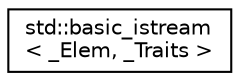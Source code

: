 digraph "Graphical Class Hierarchy"
{
  edge [fontname="Helvetica",fontsize="10",labelfontname="Helvetica",labelfontsize="10"];
  node [fontname="Helvetica",fontsize="10",shape=record];
  rankdir="LR";
  Node1 [label="std::basic_istream\l\< _Elem, _Traits \>",height=0.2,width=0.4,color="black", fillcolor="white", style="filled",URL="$classstd_1_1basic__istream.html"];
}
